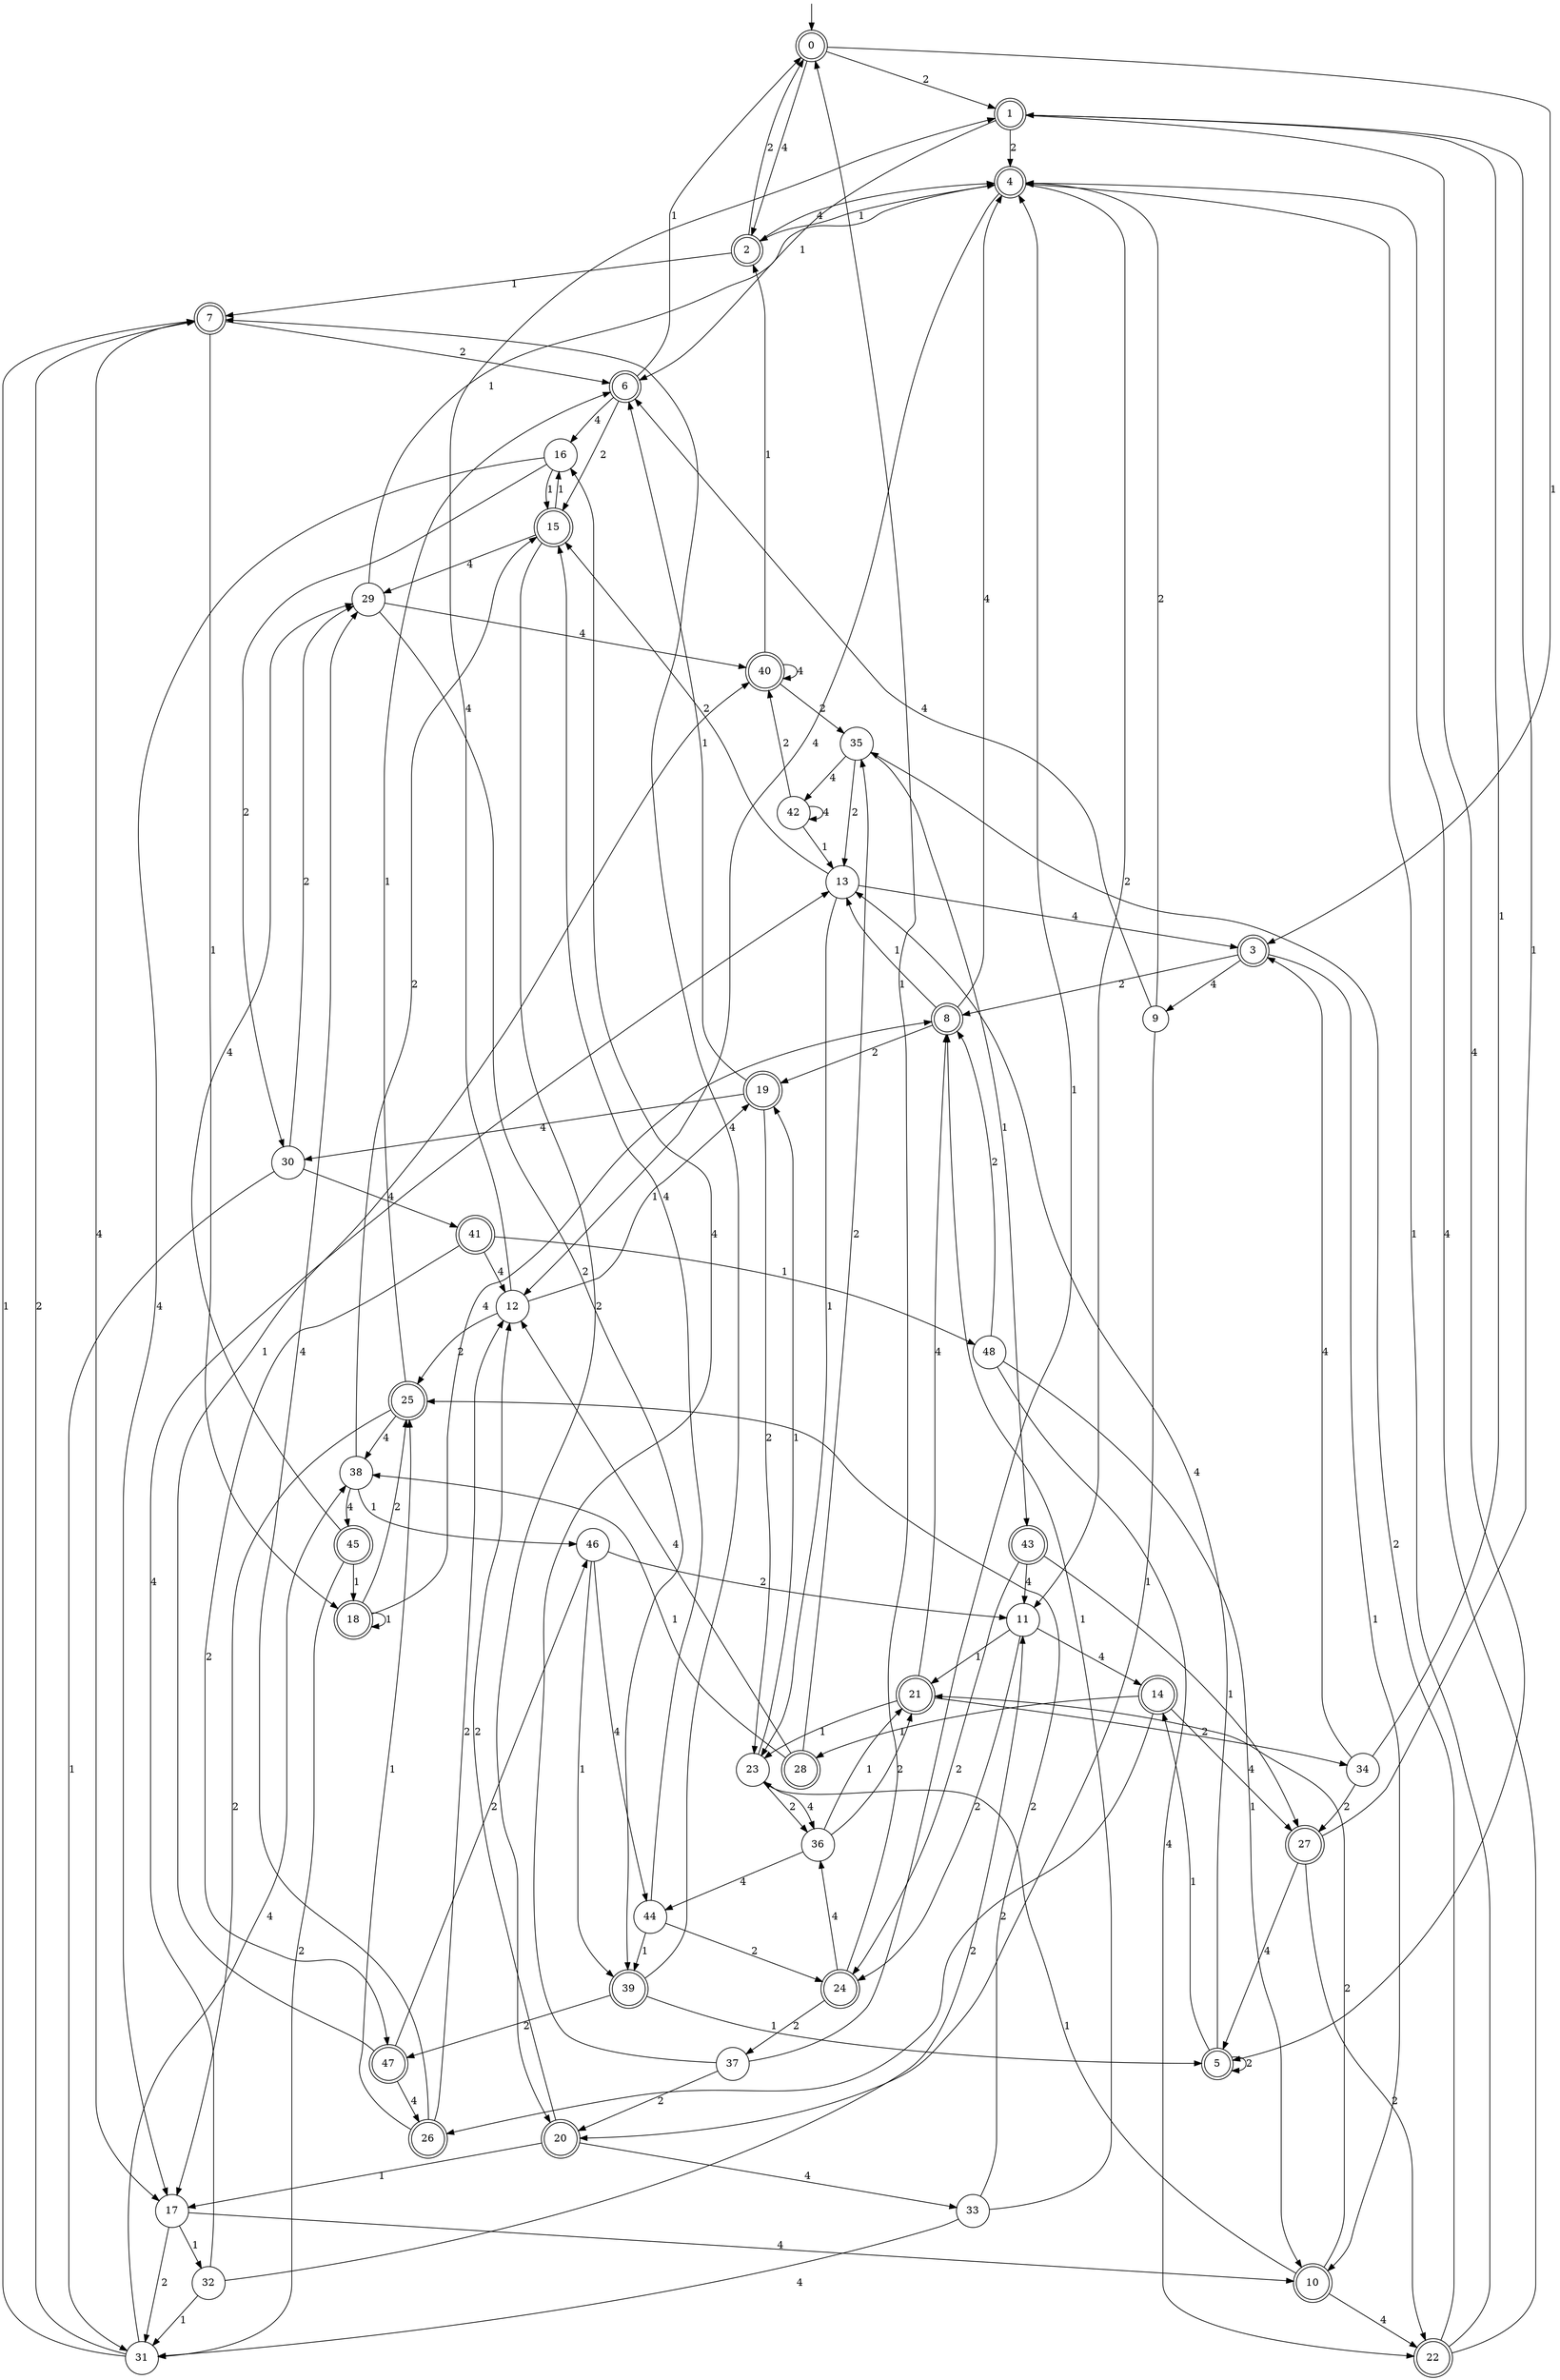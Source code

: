 digraph g {

	s0 [shape="doublecircle" label="0"];
	s1 [shape="doublecircle" label="1"];
	s2 [shape="doublecircle" label="2"];
	s3 [shape="doublecircle" label="3"];
	s4 [shape="doublecircle" label="4"];
	s5 [shape="doublecircle" label="5"];
	s6 [shape="doublecircle" label="6"];
	s7 [shape="doublecircle" label="7"];
	s8 [shape="doublecircle" label="8"];
	s9 [shape="circle" label="9"];
	s10 [shape="doublecircle" label="10"];
	s11 [shape="circle" label="11"];
	s12 [shape="circle" label="12"];
	s13 [shape="circle" label="13"];
	s14 [shape="doublecircle" label="14"];
	s15 [shape="doublecircle" label="15"];
	s16 [shape="circle" label="16"];
	s17 [shape="circle" label="17"];
	s18 [shape="doublecircle" label="18"];
	s19 [shape="doublecircle" label="19"];
	s20 [shape="doublecircle" label="20"];
	s21 [shape="doublecircle" label="21"];
	s22 [shape="doublecircle" label="22"];
	s23 [shape="circle" label="23"];
	s24 [shape="doublecircle" label="24"];
	s25 [shape="doublecircle" label="25"];
	s26 [shape="doublecircle" label="26"];
	s27 [shape="doublecircle" label="27"];
	s28 [shape="doublecircle" label="28"];
	s29 [shape="circle" label="29"];
	s30 [shape="circle" label="30"];
	s31 [shape="circle" label="31"];
	s32 [shape="circle" label="32"];
	s33 [shape="circle" label="33"];
	s34 [shape="circle" label="34"];
	s35 [shape="circle" label="35"];
	s36 [shape="circle" label="36"];
	s37 [shape="circle" label="37"];
	s38 [shape="circle" label="38"];
	s39 [shape="doublecircle" label="39"];
	s40 [shape="doublecircle" label="40"];
	s41 [shape="doublecircle" label="41"];
	s42 [shape="circle" label="42"];
	s43 [shape="doublecircle" label="43"];
	s44 [shape="circle" label="44"];
	s45 [shape="doublecircle" label="45"];
	s46 [shape="circle" label="46"];
	s47 [shape="doublecircle" label="47"];
	s48 [shape="circle" label="48"];
	s0 -> s1 [label="2"];
	s0 -> s2 [label="4"];
	s0 -> s3 [label="1"];
	s1 -> s4 [label="2"];
	s1 -> s5 [label="4"];
	s1 -> s6 [label="1"];
	s2 -> s0 [label="2"];
	s2 -> s4 [label="4"];
	s2 -> s7 [label="1"];
	s3 -> s8 [label="2"];
	s3 -> s9 [label="4"];
	s3 -> s10 [label="1"];
	s4 -> s11 [label="2"];
	s4 -> s12 [label="4"];
	s4 -> s2 [label="1"];
	s5 -> s5 [label="2"];
	s5 -> s13 [label="4"];
	s5 -> s14 [label="1"];
	s6 -> s15 [label="2"];
	s6 -> s16 [label="4"];
	s6 -> s0 [label="1"];
	s7 -> s6 [label="2"];
	s7 -> s17 [label="4"];
	s7 -> s18 [label="1"];
	s8 -> s19 [label="2"];
	s8 -> s4 [label="4"];
	s8 -> s13 [label="1"];
	s9 -> s4 [label="2"];
	s9 -> s6 [label="4"];
	s9 -> s20 [label="1"];
	s10 -> s21 [label="2"];
	s10 -> s22 [label="4"];
	s10 -> s23 [label="1"];
	s11 -> s24 [label="2"];
	s11 -> s14 [label="4"];
	s11 -> s21 [label="1"];
	s12 -> s25 [label="2"];
	s12 -> s1 [label="4"];
	s12 -> s19 [label="1"];
	s13 -> s15 [label="2"];
	s13 -> s3 [label="4"];
	s13 -> s23 [label="1"];
	s14 -> s26 [label="2"];
	s14 -> s27 [label="4"];
	s14 -> s28 [label="1"];
	s15 -> s20 [label="2"];
	s15 -> s29 [label="4"];
	s15 -> s16 [label="1"];
	s16 -> s30 [label="2"];
	s16 -> s17 [label="4"];
	s16 -> s15 [label="1"];
	s17 -> s31 [label="2"];
	s17 -> s10 [label="4"];
	s17 -> s32 [label="1"];
	s18 -> s25 [label="2"];
	s18 -> s8 [label="4"];
	s18 -> s18 [label="1"];
	s19 -> s23 [label="2"];
	s19 -> s30 [label="4"];
	s19 -> s6 [label="1"];
	s20 -> s12 [label="2"];
	s20 -> s33 [label="4"];
	s20 -> s17 [label="1"];
	s21 -> s34 [label="2"];
	s21 -> s8 [label="4"];
	s21 -> s23 [label="1"];
	s22 -> s35 [label="2"];
	s22 -> s4 [label="4"];
	s22 -> s4 [label="1"];
	s23 -> s36 [label="2"];
	s23 -> s36 [label="4"];
	s23 -> s19 [label="1"];
	s24 -> s37 [label="2"];
	s24 -> s36 [label="4"];
	s24 -> s0 [label="1"];
	s25 -> s17 [label="2"];
	s25 -> s38 [label="4"];
	s25 -> s6 [label="1"];
	s26 -> s12 [label="2"];
	s26 -> s29 [label="4"];
	s26 -> s25 [label="1"];
	s27 -> s22 [label="2"];
	s27 -> s5 [label="4"];
	s27 -> s1 [label="1"];
	s28 -> s35 [label="2"];
	s28 -> s12 [label="4"];
	s28 -> s38 [label="1"];
	s29 -> s39 [label="2"];
	s29 -> s40 [label="4"];
	s29 -> s4 [label="1"];
	s30 -> s29 [label="2"];
	s30 -> s41 [label="4"];
	s30 -> s31 [label="1"];
	s31 -> s7 [label="2"];
	s31 -> s38 [label="4"];
	s31 -> s7 [label="1"];
	s32 -> s11 [label="2"];
	s32 -> s13 [label="4"];
	s32 -> s31 [label="1"];
	s33 -> s25 [label="2"];
	s33 -> s31 [label="4"];
	s33 -> s8 [label="1"];
	s34 -> s27 [label="2"];
	s34 -> s3 [label="4"];
	s34 -> s1 [label="1"];
	s35 -> s13 [label="2"];
	s35 -> s42 [label="4"];
	s35 -> s43 [label="1"];
	s36 -> s21 [label="2"];
	s36 -> s44 [label="4"];
	s36 -> s21 [label="1"];
	s37 -> s20 [label="2"];
	s37 -> s16 [label="4"];
	s37 -> s4 [label="1"];
	s38 -> s15 [label="2"];
	s38 -> s45 [label="4"];
	s38 -> s46 [label="1"];
	s39 -> s47 [label="2"];
	s39 -> s7 [label="4"];
	s39 -> s5 [label="1"];
	s40 -> s35 [label="2"];
	s40 -> s40 [label="4"];
	s40 -> s2 [label="1"];
	s41 -> s47 [label="2"];
	s41 -> s12 [label="4"];
	s41 -> s48 [label="1"];
	s42 -> s40 [label="2"];
	s42 -> s42 [label="4"];
	s42 -> s13 [label="1"];
	s43 -> s24 [label="2"];
	s43 -> s11 [label="4"];
	s43 -> s27 [label="1"];
	s44 -> s24 [label="2"];
	s44 -> s15 [label="4"];
	s44 -> s39 [label="1"];
	s45 -> s31 [label="2"];
	s45 -> s29 [label="4"];
	s45 -> s18 [label="1"];
	s46 -> s11 [label="2"];
	s46 -> s44 [label="4"];
	s46 -> s39 [label="1"];
	s47 -> s46 [label="2"];
	s47 -> s26 [label="4"];
	s47 -> s40 [label="1"];
	s48 -> s8 [label="2"];
	s48 -> s22 [label="4"];
	s48 -> s10 [label="1"];

__start0 [label="" shape="none" width="0" height="0"];
__start0 -> s0;

}
